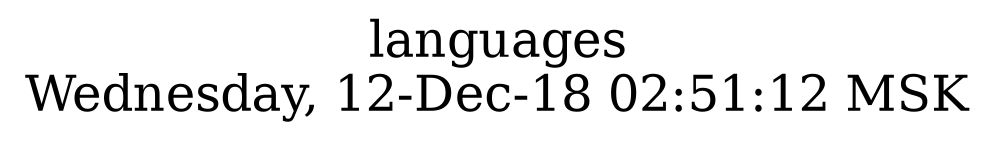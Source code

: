 digraph G {
graph [
  fontsize="24";
  label="languages\nWednesday, 12-Dec-18 02:51:12 MSK";
  nojustify=true;
  ordering=out;
  rankdir=LR;
  size="30";
];
}
